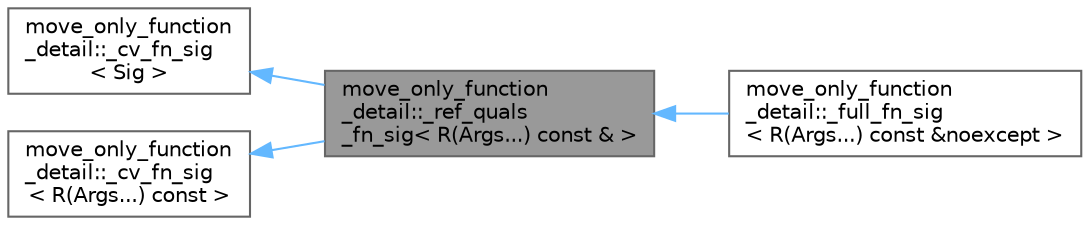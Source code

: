 digraph "move_only_function_detail::_ref_quals_fn_sig&lt; R(Args...) const &amp; &gt;"
{
 // LATEX_PDF_SIZE
  bgcolor="transparent";
  edge [fontname=Helvetica,fontsize=10,labelfontname=Helvetica,labelfontsize=10];
  node [fontname=Helvetica,fontsize=10,shape=box,height=0.2,width=0.4];
  rankdir="LR";
  Node1 [id="Node000001",label="move_only_function\l_detail::_ref_quals\l_fn_sig\< R(Args...) const & \>",height=0.2,width=0.4,color="gray40", fillcolor="grey60", style="filled", fontcolor="black",tooltip=" "];
  Node2 -> Node1 [id="edge4_Node000001_Node000002",dir="back",color="steelblue1",style="solid",tooltip=" "];
  Node2 [id="Node000002",label="move_only_function\l_detail::_cv_fn_sig\l\< Sig \>",height=0.2,width=0.4,color="gray40", fillcolor="white", style="filled",URL="$structmove__only__function__detail_1_1__cv__fn__sig.html",tooltip=" "];
  Node3 -> Node1 [id="edge5_Node000001_Node000003",dir="back",color="steelblue1",style="solid",tooltip=" "];
  Node3 [id="Node000003",label="move_only_function\l_detail::_cv_fn_sig\l\< R(Args...) const \>",height=0.2,width=0.4,color="gray40", fillcolor="white", style="filled",URL="$structmove__only__function__detail_1_1__cv__fn__sig_3_01_r_07_args_8_8_8_08_01const_01_4.html",tooltip=" "];
  Node1 -> Node4 [id="edge6_Node000001_Node000004",dir="back",color="steelblue1",style="solid",tooltip=" "];
  Node4 [id="Node000004",label="move_only_function\l_detail::_full_fn_sig\l\< R(Args...) const &noexcept \>",height=0.2,width=0.4,color="gray40", fillcolor="white", style="filled",URL="$structmove__only__function__detail_1_1__full__fn__sig_3_01_r_07_args_8_8_8_08_01const_01_6noexcept_01_4.html",tooltip=" "];
}
